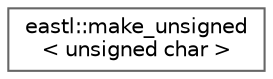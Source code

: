 digraph "类继承关系图"
{
 // LATEX_PDF_SIZE
  bgcolor="transparent";
  edge [fontname=Helvetica,fontsize=10,labelfontname=Helvetica,labelfontsize=10];
  node [fontname=Helvetica,fontsize=10,shape=box,height=0.2,width=0.4];
  rankdir="LR";
  Node0 [id="Node000000",label="eastl::make_unsigned\l\< unsigned char \>",height=0.2,width=0.4,color="grey40", fillcolor="white", style="filled",URL="$structeastl_1_1make__unsigned_3_01unsigned_01char_01_4.html",tooltip=" "];
}
